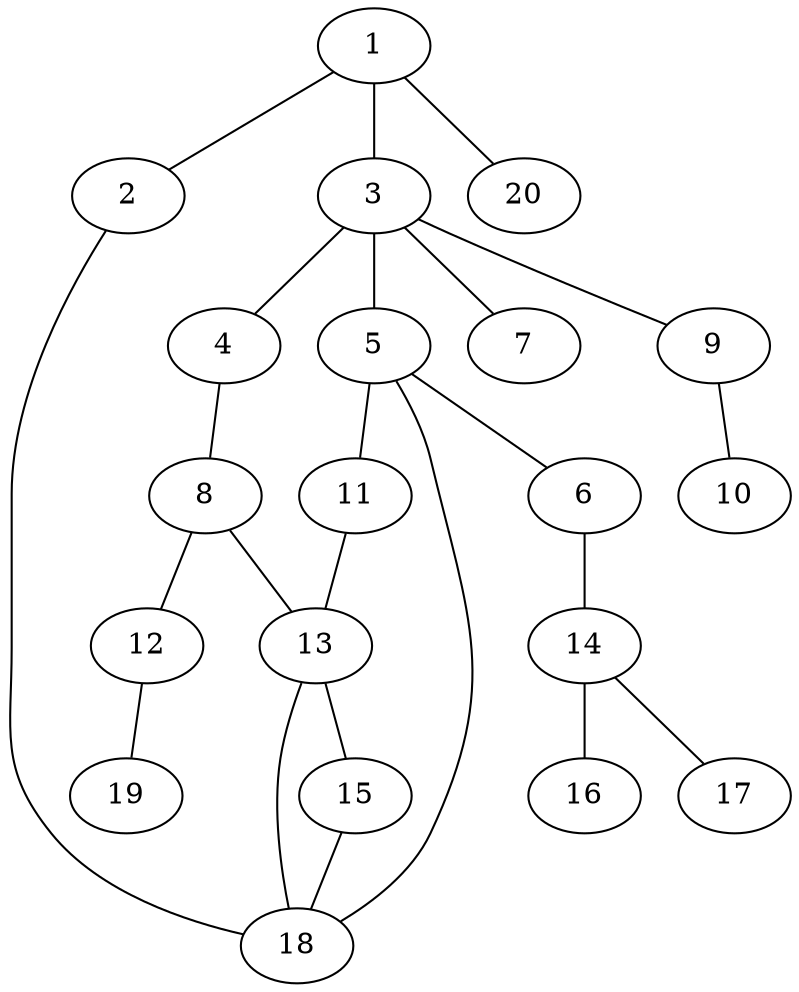 graph graphname {1--2
1--3
1--20
2--18
3--4
3--5
3--7
3--9
4--8
5--6
5--11
5--18
6--14
8--12
8--13
9--10
11--13
12--19
13--15
13--18
14--16
14--17
15--18
}